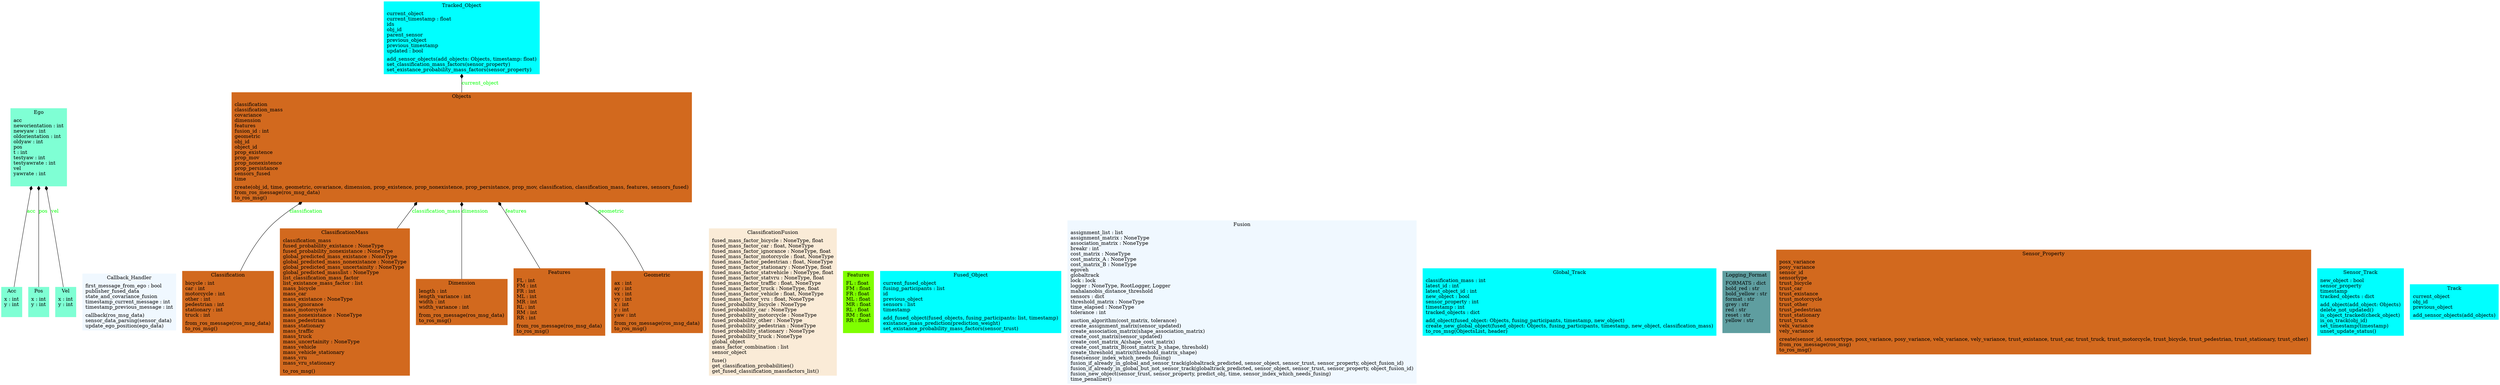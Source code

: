digraph "classes" {
rankdir=BT
charset="utf-8"
"object_fusion_pypkg.ego_state.Acc.Acc" [color="aquamarine", fontcolor="black", label="{Acc|x : int\ly : int\l|}", shape="record", style="filled"];
"object_fusion_pypkg.Callback_Handler.Callback_Handler" [color="aliceblue", fontcolor="black", label="{Callback_Handler|first_message_from_ego : bool\lpublisher_fused_data\lstate_and_covariance_fusion\ltimestamp_current_message : int\ltimestamp_previous_message : int\l|callback(ros_msg_data)\lsensor_data_parsing(sensor_data)\lupdate_ego_position(ego_data)\l}", shape="record", style="filled"];
"object_fusion_pypkg.ros2python.Classification.Classification" [color="chocolate", fontcolor="black", label="{Classification|bicycle : int\lcar : int\lmotorcycle : int\lother : int\lpedestrian : int\lstationary : int\ltruck : int\l|from_ros_message(ros_msg_data)\lto_ros_msg()\l}", shape="record", style="filled"];
"object_fusion_pypkg.classification_fusion.ClassificationFusion.ClassificationFusion" [color="antiquewhite", fontcolor="black", label="{ClassificationFusion|fused_mass_factor_bicycle : NoneType, float\lfused_mass_factor_car : float, NoneType\lfused_mass_factor_ignorance : NoneType, float\lfused_mass_factor_motorcycle : float, NoneType\lfused_mass_factor_pedestrian : float, NoneType\lfused_mass_factor_stationary : NoneType, float\lfused_mass_factor_statvehicle : NoneType, float\lfused_mass_factor_statvru : NoneType, float\lfused_mass_factor_traffic : float, NoneType\lfused_mass_factor_truck : NoneType, float\lfused_mass_factor_vehicle : float, NoneType\lfused_mass_factor_vru : float, NoneType\lfused_probability_bicycle : NoneType\lfused_probability_car : NoneType\lfused_probability_motorcycle : NoneType\lfused_probability_other : NoneType\lfused_probability_pedestrian : NoneType\lfused_probability_stationary : NoneType\lfused_probability_truck : NoneType\lglobal_object\lmass_factor_combination : list\lsensor_object\l|fuse()\lget_classification_probabilities()\lget_fused_classification_massfactors_list()\l}", shape="record", style="filled"];
"object_fusion_pypkg.ros2python.ClassificationMass.ClassificationMass" [color="chocolate", fontcolor="black", label="{ClassificationMass|classification_mass\lfused_probability_existance : NoneType\lfused_probability_nonexistance : NoneType\lglobal_predicted_mass_existance : NoneType\lglobal_predicted_mass_nonexistance : NoneType\lglobal_predicted_mass_uncertainity : NoneType\lglobal_predicted_masslist : NoneType\llist_classification_mass_factor\llist_existance_mass_factor : list\lmass_bicycle\lmass_car\lmass_existance : NoneType\lmass_ignorance\lmass_motorcycle\lmass_nonexistance : NoneType\lmass_pedestrian\lmass_stationary\lmass_traffic\lmass_truck\lmass_uncertainity : NoneType\lmass_vehicle\lmass_vehicle_stationary\lmass_vru\lmass_vru_stationary\l|to_ros_msg()\l}", shape="record", style="filled"];
"object_fusion_pypkg.ros2python.Dimension.Dimension" [color="chocolate", fontcolor="black", label="{Dimension|length : int\llength_variance : int\lwidth : int\lwidth_variance : int\l|from_ros_message(ros_msg_data)\lto_ros_msg()\l}", shape="record", style="filled"];
"object_fusion_pypkg.ego_state.Ego.Ego" [color="aquamarine", fontcolor="black", label="{Ego|acc\lneworientation : int\lnewyaw : int\loldorientation : int\loldyaw : int\lpos\lt : int\ltestyaw : int\ltestyawrate : int\lvel\lyawrate : int\l|}", shape="record", style="filled"];
"object_fusion_pypkg.ros2python.Features.Features" [color="chocolate", fontcolor="black", label="{Features|FL : int\lFM : int\lFR : int\lML : int\lMR : int\lRL : int\lRM : int\lRR : int\l|from_ros_message(ros_msg_data)\lto_ros_msg()\l}", shape="record", style="filled"];
"object_fusion_pypkg.object_association.Features.Features" [color="chartreuse", fontcolor="black", label="{Features|FL : float\lFM : float\lFR : float\lML : float\lMR : float\lRL : float\lRM : float\lRR : float\l|}", shape="record", style="filled"];
"object_fusion_pypkg.track.Global_Track.Fused_Object" [color="cyan", fontcolor="black", label="{Fused_Object|current_fused_object\lfusing_participants : list\lid\lprevious_object\lsensors : list\ltimestamp\l|add_fused_object(fused_objects, fusing_participants: list, timestamp)\lexistance_mass_prediction(prediction_weight)\lset_existance_probability_mass_factors(sensor_trust)\l}", shape="record", style="filled"];
"object_fusion_pypkg.Fusion.Fusion" [color="aliceblue", fontcolor="black", label="{Fusion|assignment_list : list\lassignment_matrix : NoneType\lassociation_matrix : NoneType\lbreakr : int\lcost_matrix : NoneType\lcost_matrix_A : NoneType\lcost_matrix_B : NoneType\legoveh\lglobaltrack\llock : lock\llogger : NoneType, RootLogger, Logger\lmahalanobis_distance_threshold\lsensors : dict\lthreshold_matrix : NoneType\ltime_elapsed : NoneType\ltolerance : int\l|auction_algorithm(cost_matrix, tolerance)\lcreate_assignment_matrix(sensor_updated)\lcreate_association_matrix(shape_association_matrix)\lcreate_cost_matrix(sensor_updated)\lcreate_cost_matrix_A(shape_cost_matrix)\lcreate_cost_matrix_B(cost_matrix_b_shape, threshold)\lcreate_threshold_matrix(threshold_matrix_shape)\lfuse(sensor_index_which_needs_fusing)\lfusion_if_already_in_global_and_sensor_track(globaltrack_predicted, sensor_object, sensor_trust, sensor_property, object_fusion_id)\lfusion_if_already_in_global_but_not_sensor_track(globaltrack_predicted, sensor_object, sensor_trust, sensor_property, object_fusion_id)\lfusion_new_object(sensor_trust, sensor_property, predict_obj, time, sensor_index_which_needs_fusing)\ltime_penalizer()\l}", shape="record", style="filled"];
"object_fusion_pypkg.ros2python.Geometric.Geometric" [color="chocolate", fontcolor="black", label="{Geometric|ax : int\lay : int\lvx : int\lvy : int\lx : int\ly : int\lyaw : int\l|from_ros_message(ros_msg_data)\lto_ros_msg()\l}", shape="record", style="filled"];
"object_fusion_pypkg.track.Global_Track.Global_Track" [color="cyan", fontcolor="black", label="{Global_Track|classification_mass : int\llatest_id : int\llatest_object_id : int\lnew_object : bool\lsensor_property : int\ltimestamp : int\ltracked_objects : dict\l|add_object(fused_object: Objects, fusing_participants, timestamp, new_object)\lcreate_new_global_object(fused_object: Objects, fusing_participants, timestamp, new_object, classification_mass)\lto_ros_msg(ObjectsList, header)\l}", shape="record", style="filled"];
"object_fusion_pypkg.log_format.Logging_Format.Logging_Format" [color="cadetblue", fontcolor="black", label="{Logging_Format|FORMATS : dict\lbold_red : str\lbold_yellow : str\lformat : str\lgrey : str\lred : str\lreset : str\lyellow : str\l|}", shape="record", style="filled"];
"object_fusion_pypkg.ros2python.Objects.Objects" [color="chocolate", fontcolor="black", label="{Objects|classification\lclassification_mass\lcovariance\ldimension\lfeatures\lfusion_id : int\lgeometric\lobj_id\lobject_id\lprop_existence\lprop_mov\lprop_nonexistence\lprop_persistance\lsensors_fused\ltime\l|create(obj_id, time, geometric, covariance, dimension, prop_existence, prop_nonexistence, prop_persistance, prop_mov, classification, classification_mass, features, sensors_fused)\lfrom_ros_message(ros_msg_data)\lto_ros_msg()\l}", shape="record", style="filled"];
"object_fusion_pypkg.ego_state.Pos.Pos" [color="aquamarine", fontcolor="black", label="{Pos|x : int\ly : int\l|}", shape="record", style="filled"];
"object_fusion_pypkg.ros2python.Sensor_Property.Sensor_Property" [color="chocolate", fontcolor="black", label="{Sensor_Property|posx_variance\lposy_variance\lsensor_id\lsensortype\ltrust_bicycle\ltrust_car\ltrust_existance\ltrust_motorcycle\ltrust_other\ltrust_pedestrian\ltrust_stationary\ltrust_truck\lvelx_variance\lvely_variance\l|create(sensor_id, sensortype, posx_variance, posy_variance, velx_variance, vely_variance, trust_existance, trust_car, trust_truck, trust_motorcycle, trust_bicycle, trust_pedestrian, trust_stationary, trust_other)\lfrom_ros_message(ros_msg)\lto_ros_msg()\l}", shape="record", style="filled"];
"object_fusion_pypkg.track.Sensor_Track.Sensor_Track" [color="cyan", fontcolor="black", label="{Sensor_Track|new_object : bool\lsensor_property\ltimestamp\ltracked_objects : dict\l|add_object(add_object: Objects)\ldelete_not_updated()\lis_object_tracked(check_object)\lis_on_track(obj_id)\lset_timestamp(timestamp)\lunset_update_status()\l}", shape="record", style="filled"];
"object_fusion_pypkg.track.Track.Track" [color="cyan", fontcolor="black", label="{Track|current_object\lobj_id\lprevious_object\l|add_sensor_objects(add_objects)\l}", shape="record", style="filled"];
"object_fusion_pypkg.track.Tracked_Object.Tracked_Object" [color="cyan", fontcolor="black", label="{Tracked_Object|current_object\lcurrent_timestamp : float\lids\lobj_id\lparent_sensor\lprevious_object\lprevious_timestamp\lupdated : bool\l|add_sensor_objects(add_objects: Objects, timestamp: float)\lset_classification_mass_factors(sensor_property)\lset_existance_probability_mass_factors(sensor_property)\l}", shape="record", style="filled"];
"object_fusion_pypkg.ego_state.Vel.Vel" [color="aquamarine", fontcolor="black", label="{Vel|x : int\ly : int\l|}", shape="record", style="filled"];
"object_fusion_pypkg.ego_state.Acc.Acc" -> "object_fusion_pypkg.ego_state.Ego.Ego" [arrowhead="diamond", arrowtail="none", fontcolor="green", label="acc", style="solid"];
"object_fusion_pypkg.ego_state.Pos.Pos" -> "object_fusion_pypkg.ego_state.Ego.Ego" [arrowhead="diamond", arrowtail="none", fontcolor="green", label="pos", style="solid"];
"object_fusion_pypkg.ego_state.Vel.Vel" -> "object_fusion_pypkg.ego_state.Ego.Ego" [arrowhead="diamond", arrowtail="none", fontcolor="green", label="vel", style="solid"];
"object_fusion_pypkg.ros2python.Classification.Classification" -> "object_fusion_pypkg.ros2python.Objects.Objects" [arrowhead="diamond", arrowtail="none", fontcolor="green", label="classification", style="solid"];
"object_fusion_pypkg.ros2python.ClassificationMass.ClassificationMass" -> "object_fusion_pypkg.ros2python.Objects.Objects" [arrowhead="diamond", arrowtail="none", fontcolor="green", label="classification_mass", style="solid"];
"object_fusion_pypkg.ros2python.Dimension.Dimension" -> "object_fusion_pypkg.ros2python.Objects.Objects" [arrowhead="diamond", arrowtail="none", fontcolor="green", label="dimension", style="solid"];
"object_fusion_pypkg.ros2python.Features.Features" -> "object_fusion_pypkg.ros2python.Objects.Objects" [arrowhead="diamond", arrowtail="none", fontcolor="green", label="features", style="solid"];
"object_fusion_pypkg.ros2python.Geometric.Geometric" -> "object_fusion_pypkg.ros2python.Objects.Objects" [arrowhead="diamond", arrowtail="none", fontcolor="green", label="geometric", style="solid"];
"object_fusion_pypkg.ros2python.Objects.Objects" -> "object_fusion_pypkg.track.Tracked_Object.Tracked_Object" [arrowhead="diamond", arrowtail="none", fontcolor="green", label="current_object", style="solid"];
}
